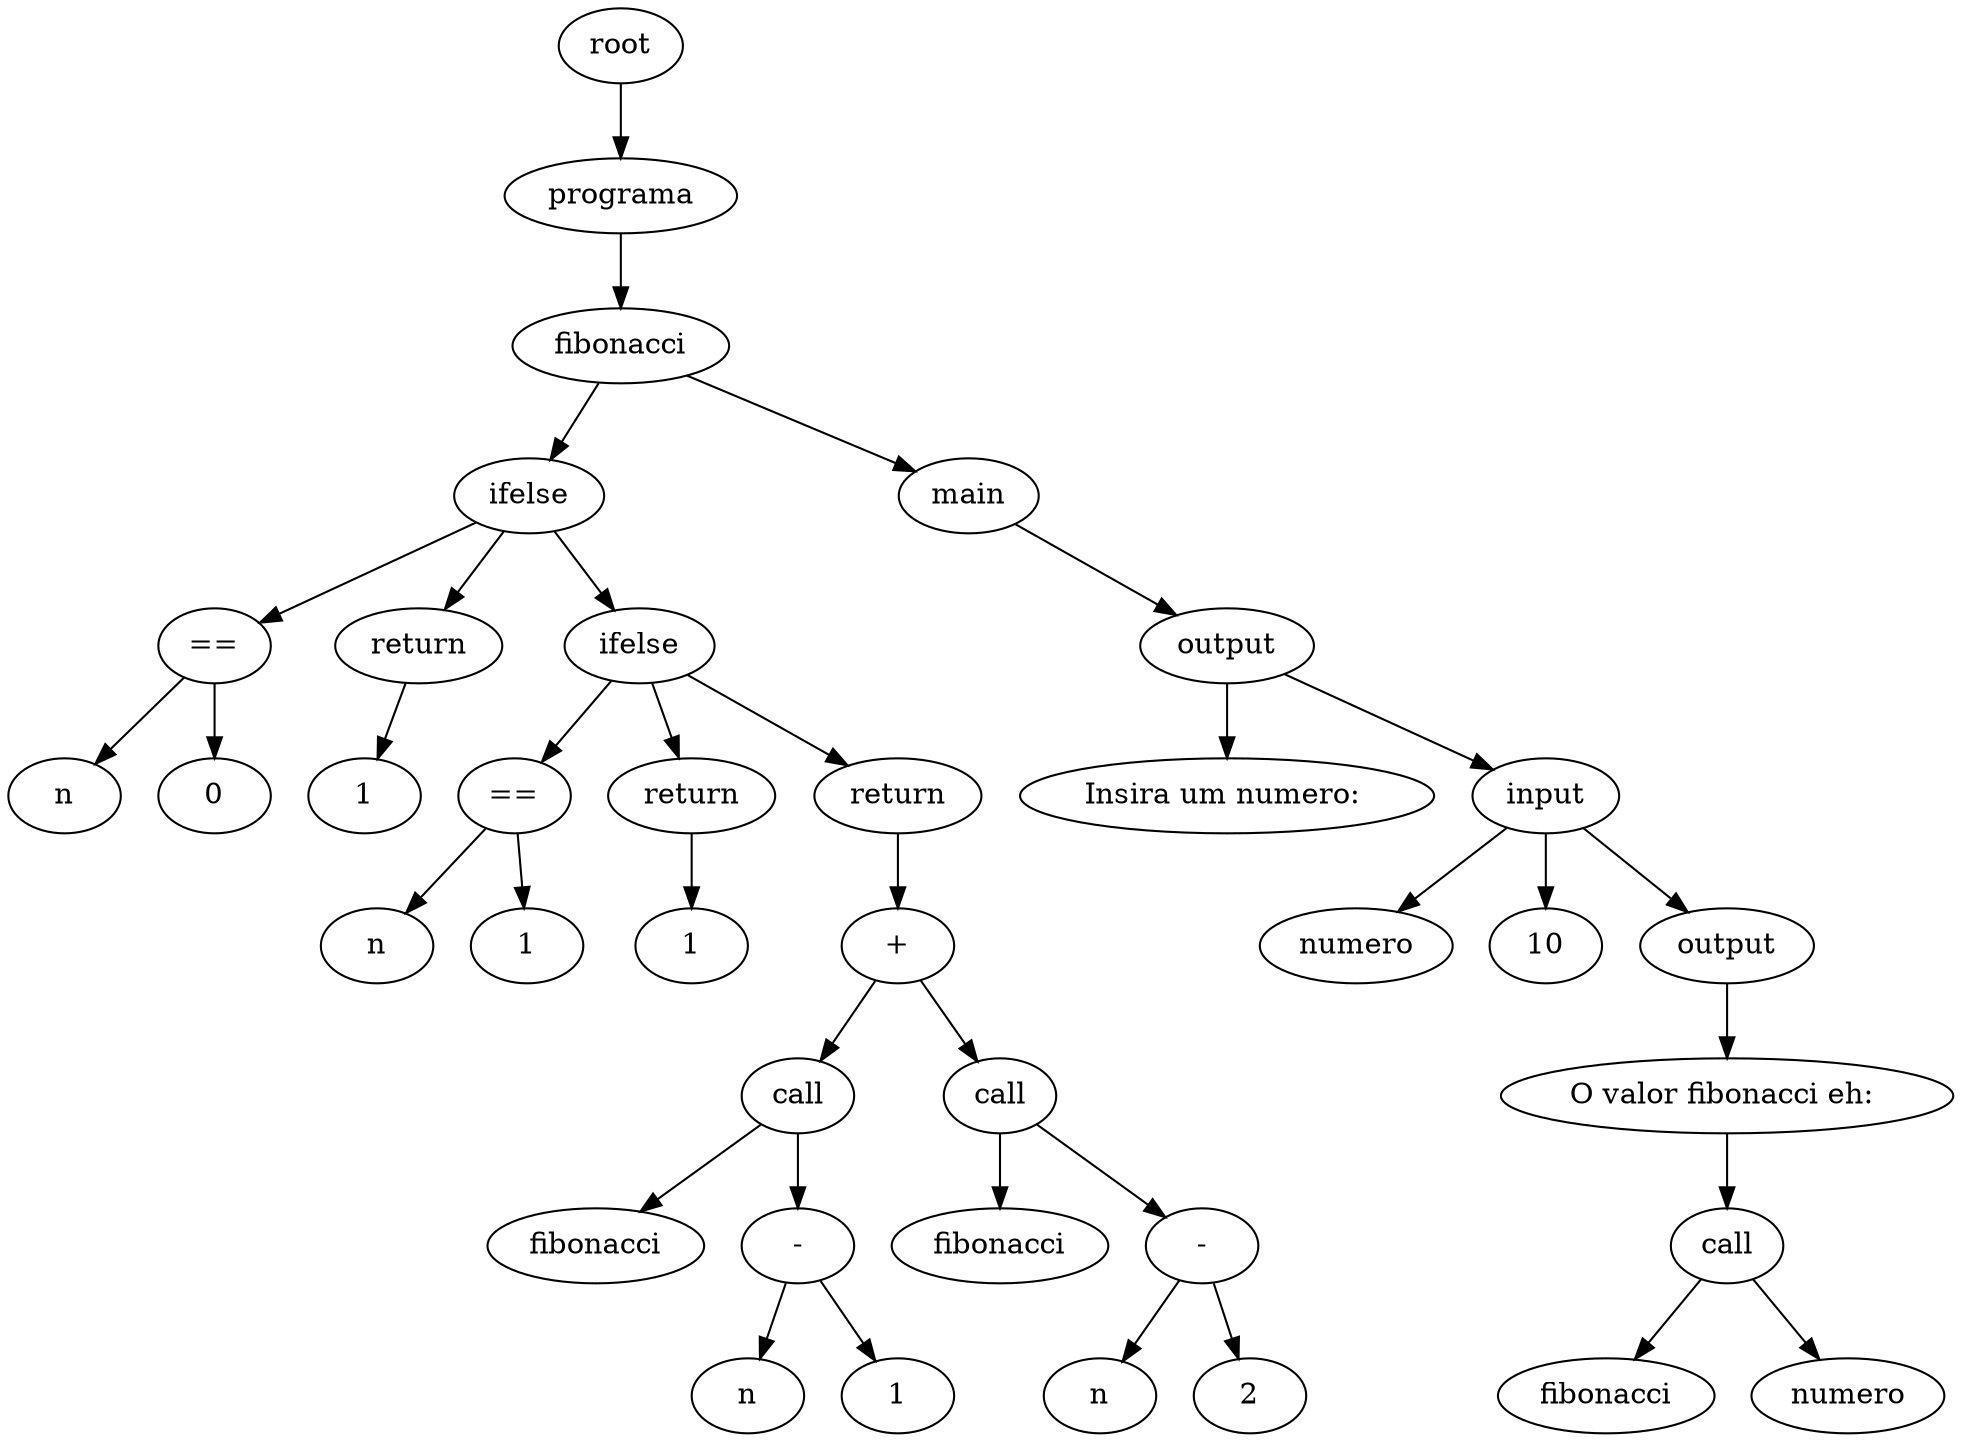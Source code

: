 digraph G {
node_0x91d76f8 [label="programa"]
node_0x91d74a0 [label="fibonacci"]
node_0x91d76f8 -> node_0x91d74a0
node_0x91d7208 [label="ifelse"]
node_0x91d74a0 -> node_0x91d7208
node_0x91d7170 [label="=="]
node_0x91d7208 -> node_0x91d7170
node_0x91d70f8 [label="n"]
node_0x91d7170 -> node_0x91d70f8
node_0x91d7150 [label="0"]
node_0x91d7170 -> node_0x91d7150
node_0x91d71e8 [label="return"]
node_0x91d7208 -> node_0x91d71e8
node_0x91d71c8 [label="1"]
node_0x91d71e8 -> node_0x91d71c8
node_0x91d72c8 [label="ifelse"]
node_0x91d7208 -> node_0x91d72c8
node_0x91d7268 [label="=="]
node_0x91d72c8 -> node_0x91d7268
node_0x91d7228 [label="n"]
node_0x91d7268 -> node_0x91d7228
node_0x91d7248 [label="1"]
node_0x91d7268 -> node_0x91d7248
node_0x91d72a8 [label="return"]
node_0x91d72c8 -> node_0x91d72a8
node_0x91d7288 [label="1"]
node_0x91d72a8 -> node_0x91d7288
node_0x91d7480 [label="return"]
node_0x91d72c8 -> node_0x91d7480
node_0x91d7460 [label="+"]
node_0x91d7480 -> node_0x91d7460
node_0x91d7348 [label="call"]
node_0x91d7460 -> node_0x91d7348
node_0x91d7368 [label="fibonacci"]
node_0x91d7348 -> node_0x91d7368
node_0x91d7328 [label="-"]
node_0x91d7348 -> node_0x91d7328
node_0x91d72e8 [label="n"]
node_0x91d7328 -> node_0x91d72e8
node_0x91d7308 [label="1"]
node_0x91d7328 -> node_0x91d7308
node_0x91d7420 [label="call"]
node_0x91d7460 -> node_0x91d7420
node_0x91d7440 [label="fibonacci"]
node_0x91d7420 -> node_0x91d7440
node_0x91d7400 [label="-"]
node_0x91d7420 -> node_0x91d7400
node_0x91d7388 [label="n"]
node_0x91d7400 -> node_0x91d7388
node_0x91d73e0 [label="2"]
node_0x91d7400 -> node_0x91d73e0
node_0x91d76d8 [label="main"]
node_0x91d74a0 -> node_0x91d76d8
node_0x91d7590 [label="output"]
node_0x91d76d8 -> node_0x91d7590
node_0x91d7570 [label="Insira um numero: "]
node_0x91d7590 -> node_0x91d7570
node_0x91d75d0 [label="input"]
node_0x91d7590 -> node_0x91d75d0
node_0x91d75b0 [label="numero"]
node_0x91d75d0 -> node_0x91d75b0
node_0x91lucas [label="10"]
node_0x91d75d0 -> node_0x91lucas
node_0x91d76b8 [label="output"]
node_0x91d75d0 -> node_0x91d76b8
node_0x91d7638 [label="O valor fibonacci eh: "]
node_0x91d76b8 -> node_0x91d7638
node_0x91d7678 [label="call"]
node_0x91d7638 -> node_0x91d7678
node_0x91d7698 [label="fibonacci"]
node_0x91d7678 -> node_0x91d7698
node_0x91d7658 [label="numero"]
node_0x91d7678 -> node_0x91d7658
root -> node_0x91d76f8
  root [label="root"]
}
